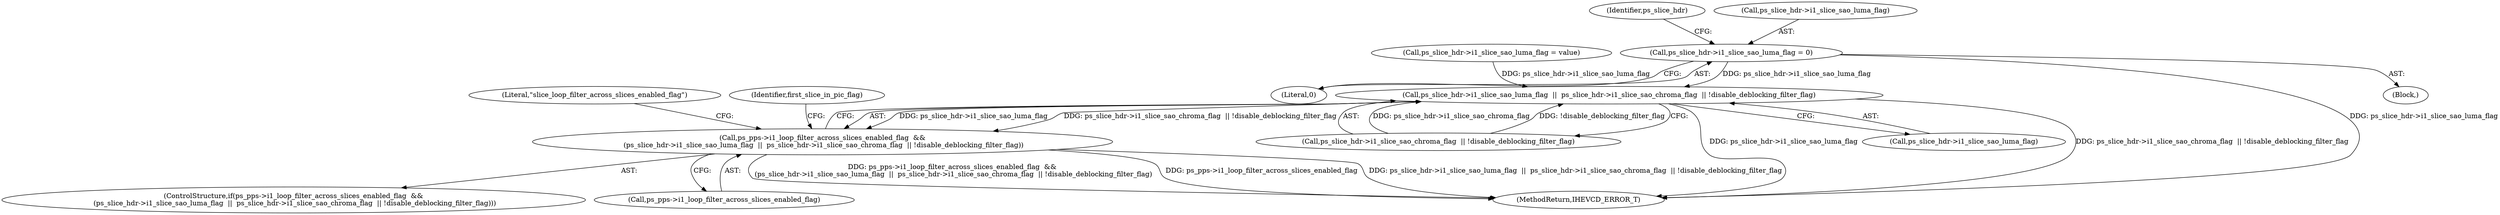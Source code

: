 digraph "0_Android_913d9e8d93d6b81bb8eac3fc2c1426651f5b259d@pointer" {
"1001092" [label="(Call,ps_slice_hdr->i1_slice_sao_luma_flag = 0)"];
"1001594" [label="(Call,ps_slice_hdr->i1_slice_sao_luma_flag  ||  ps_slice_hdr->i1_slice_sao_chroma_flag  || !disable_deblocking_filter_flag)"];
"1001590" [label="(Call,ps_pps->i1_loop_filter_across_slices_enabled_flag  &&\n (ps_slice_hdr->i1_slice_sao_luma_flag  ||  ps_slice_hdr->i1_slice_sao_chroma_flag  || !disable_deblocking_filter_flag))"];
"1001590" [label="(Call,ps_pps->i1_loop_filter_across_slices_enabled_flag  &&\n (ps_slice_hdr->i1_slice_sao_luma_flag  ||  ps_slice_hdr->i1_slice_sao_chroma_flag  || !disable_deblocking_filter_flag))"];
"1001092" [label="(Call,ps_slice_hdr->i1_slice_sao_luma_flag = 0)"];
"1001096" [label="(Literal,0)"];
"1001595" [label="(Call,ps_slice_hdr->i1_slice_sao_luma_flag)"];
"1001618" [label="(Identifier,first_slice_in_pic_flag)"];
"1002620" [label="(MethodReturn,IHEVCD_ERROR_T)"];
"1001606" [label="(Literal,\"slice_loop_filter_across_slices_enabled_flag\")"];
"1001112" [label="(Call,ps_slice_hdr->i1_slice_sao_luma_flag = value)"];
"1001099" [label="(Identifier,ps_slice_hdr)"];
"1001093" [label="(Call,ps_slice_hdr->i1_slice_sao_luma_flag)"];
"1001589" [label="(ControlStructure,if(ps_pps->i1_loop_filter_across_slices_enabled_flag  &&\n (ps_slice_hdr->i1_slice_sao_luma_flag  ||  ps_slice_hdr->i1_slice_sao_chroma_flag  || !disable_deblocking_filter_flag)))"];
"1001598" [label="(Call,ps_slice_hdr->i1_slice_sao_chroma_flag  || !disable_deblocking_filter_flag)"];
"1001594" [label="(Call,ps_slice_hdr->i1_slice_sao_luma_flag  ||  ps_slice_hdr->i1_slice_sao_chroma_flag  || !disable_deblocking_filter_flag)"];
"1001591" [label="(Call,ps_pps->i1_loop_filter_across_slices_enabled_flag)"];
"1000555" [label="(Block,)"];
"1001092" -> "1000555"  [label="AST: "];
"1001092" -> "1001096"  [label="CFG: "];
"1001093" -> "1001092"  [label="AST: "];
"1001096" -> "1001092"  [label="AST: "];
"1001099" -> "1001092"  [label="CFG: "];
"1001092" -> "1002620"  [label="DDG: ps_slice_hdr->i1_slice_sao_luma_flag"];
"1001092" -> "1001594"  [label="DDG: ps_slice_hdr->i1_slice_sao_luma_flag"];
"1001594" -> "1001590"  [label="AST: "];
"1001594" -> "1001595"  [label="CFG: "];
"1001594" -> "1001598"  [label="CFG: "];
"1001595" -> "1001594"  [label="AST: "];
"1001598" -> "1001594"  [label="AST: "];
"1001590" -> "1001594"  [label="CFG: "];
"1001594" -> "1002620"  [label="DDG: ps_slice_hdr->i1_slice_sao_chroma_flag  || !disable_deblocking_filter_flag"];
"1001594" -> "1002620"  [label="DDG: ps_slice_hdr->i1_slice_sao_luma_flag"];
"1001594" -> "1001590"  [label="DDG: ps_slice_hdr->i1_slice_sao_luma_flag"];
"1001594" -> "1001590"  [label="DDG: ps_slice_hdr->i1_slice_sao_chroma_flag  || !disable_deblocking_filter_flag"];
"1001112" -> "1001594"  [label="DDG: ps_slice_hdr->i1_slice_sao_luma_flag"];
"1001598" -> "1001594"  [label="DDG: ps_slice_hdr->i1_slice_sao_chroma_flag"];
"1001598" -> "1001594"  [label="DDG: !disable_deblocking_filter_flag"];
"1001590" -> "1001589"  [label="AST: "];
"1001590" -> "1001591"  [label="CFG: "];
"1001591" -> "1001590"  [label="AST: "];
"1001606" -> "1001590"  [label="CFG: "];
"1001618" -> "1001590"  [label="CFG: "];
"1001590" -> "1002620"  [label="DDG: ps_pps->i1_loop_filter_across_slices_enabled_flag"];
"1001590" -> "1002620"  [label="DDG: ps_slice_hdr->i1_slice_sao_luma_flag  ||  ps_slice_hdr->i1_slice_sao_chroma_flag  || !disable_deblocking_filter_flag"];
"1001590" -> "1002620"  [label="DDG: ps_pps->i1_loop_filter_across_slices_enabled_flag  &&\n (ps_slice_hdr->i1_slice_sao_luma_flag  ||  ps_slice_hdr->i1_slice_sao_chroma_flag  || !disable_deblocking_filter_flag)"];
}
